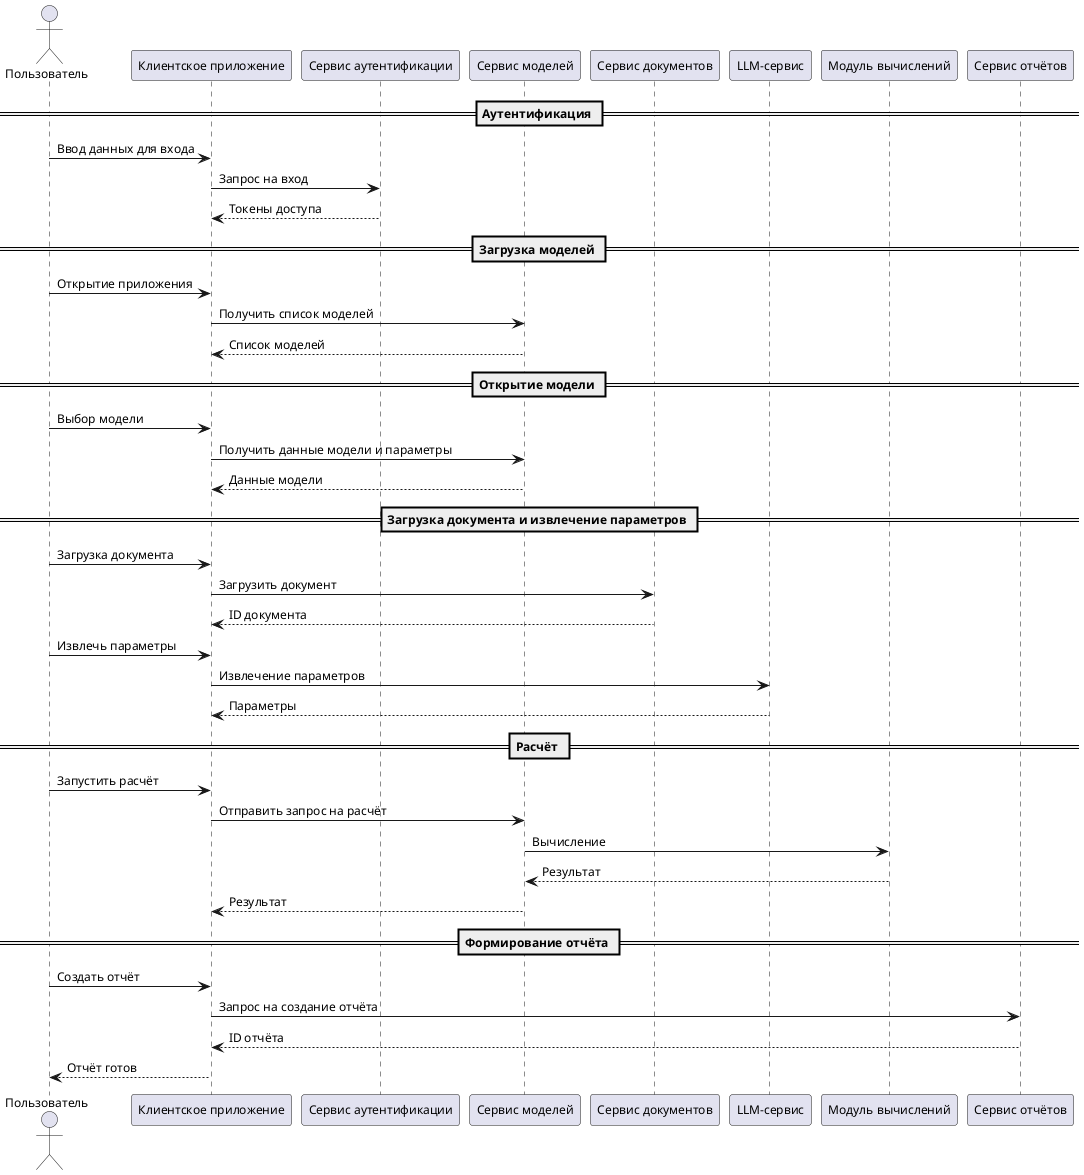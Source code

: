 @startuml
skinparam defaultFontName "Times New Roman"
skinparam defaultFontSize 12

actor Пользователь as User
participant "Клиентское приложение" as Client
participant "Сервис аутентификации" as Auth
participant "Сервис моделей" as ModelSvc
participant "Сервис документов" as DocSvc
participant "LLM-сервис" as LLM
participant "Модуль вычислений" as Solver
participant "Сервис отчётов" as ReportSvc

== Аутентификация ==
User -> Client: Ввод данных для входа
Client -> Auth: Запрос на вход
Auth --> Client: Токены доступа

== Загрузка моделей ==
User -> Client: Открытие приложения
Client -> ModelSvc: Получить список моделей
ModelSvc --> Client: Список моделей

== Открытие модели ==
User -> Client: Выбор модели
Client -> ModelSvc: Получить данные модели и параметры
ModelSvc --> Client: Данные модели

== Загрузка документа и извлечение параметров ==
User -> Client: Загрузка документа
Client -> DocSvc: Загрузить документ
DocSvc --> Client: ID документа
User -> Client: Извлечь параметры
Client -> LLM: Извлечение параметров
LLM --> Client: Параметры

== Расчёт ==
User -> Client: Запустить расчёт
Client -> ModelSvc: Отправить запрос на расчёт
ModelSvc -> Solver: Вычисление
Solver --> ModelSvc: Результат
ModelSvc --> Client: Результат

== Формирование отчёта ==
User -> Client: Создать отчёт
Client -> ReportSvc: Запрос на создание отчёта
ReportSvc --> Client: ID отчёта
Client --> User: Отчёт готов

@enduml
